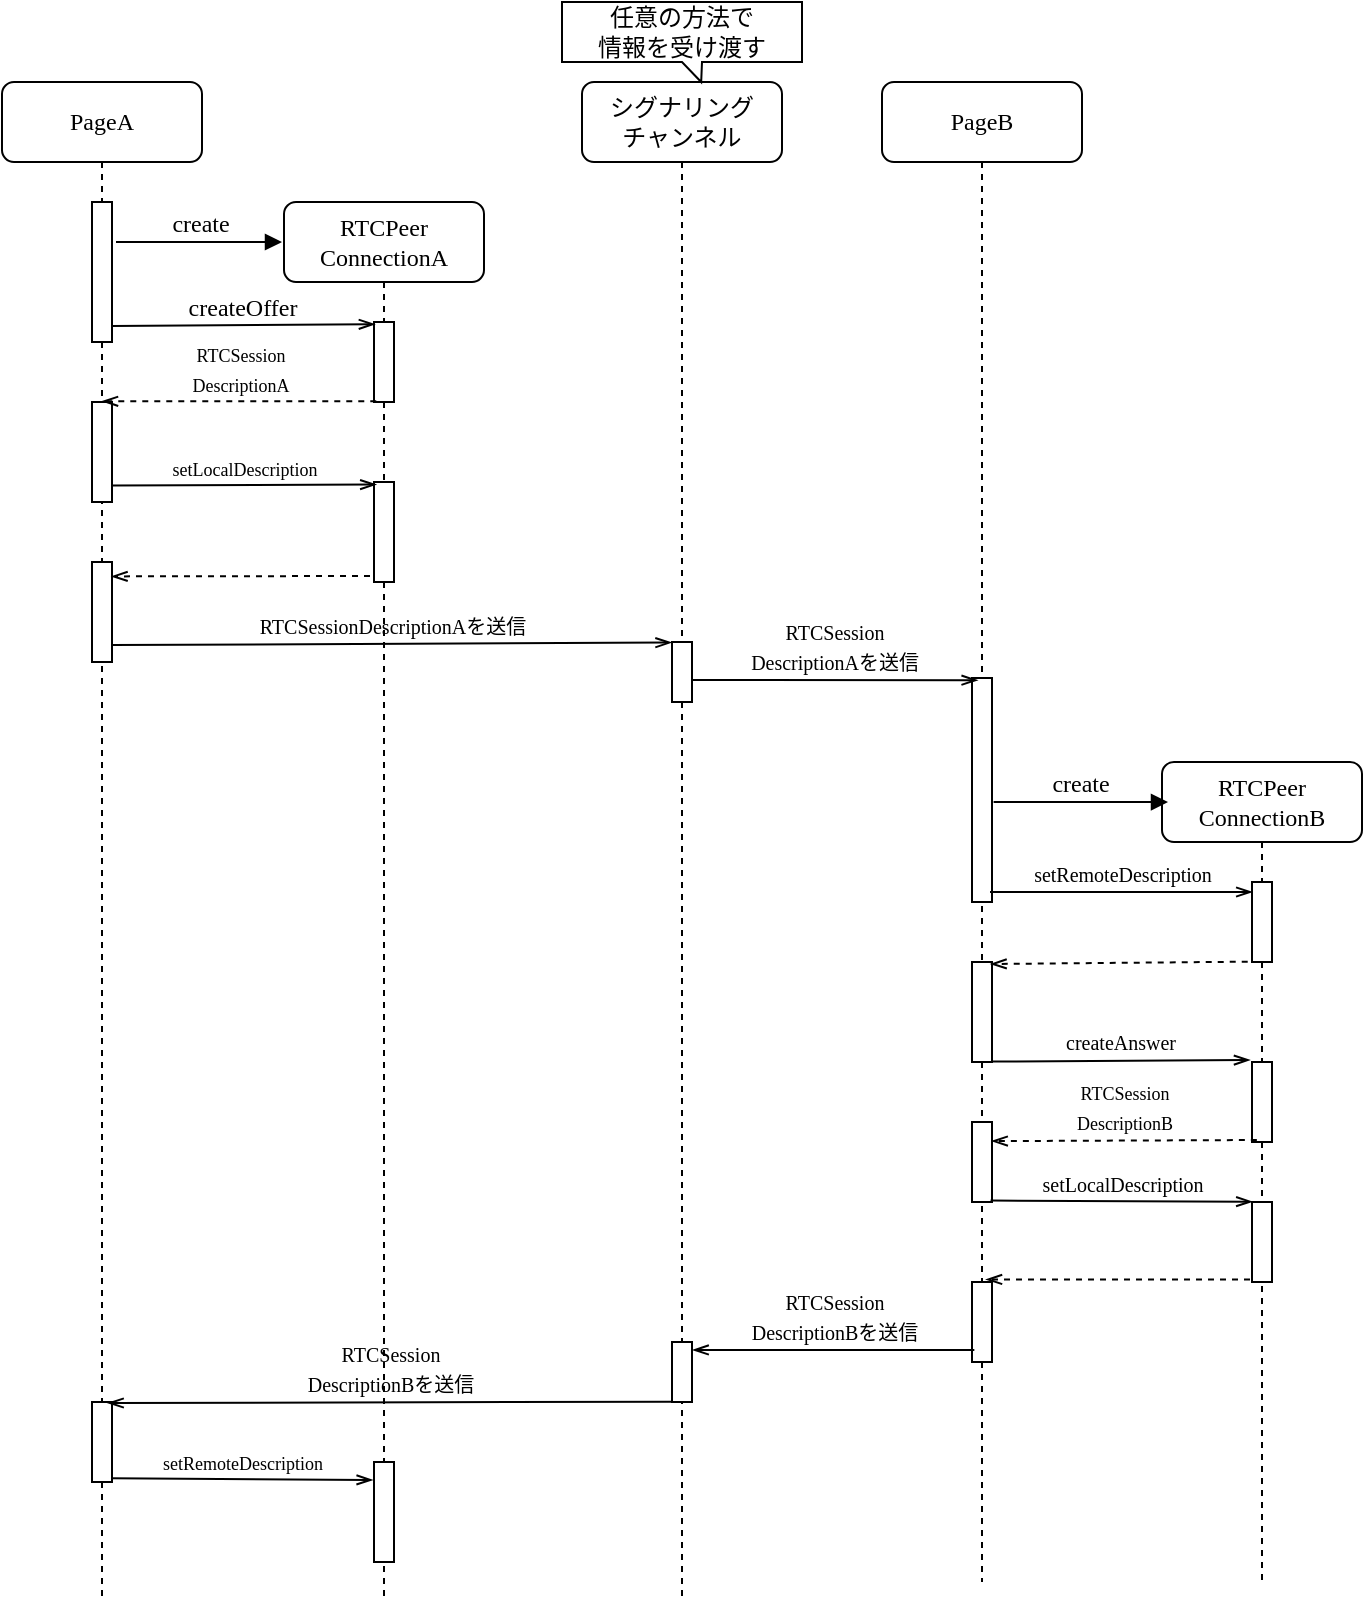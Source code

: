 <mxfile version="13.7.5" type="github">
  <diagram name="Page-1" id="13e1069c-82ec-6db2-03f1-153e76fe0fe0">
    <mxGraphModel dx="578" dy="471" grid="1" gridSize="10" guides="1" tooltips="1" connect="1" arrows="1" fold="1" page="1" pageScale="1" pageWidth="1100" pageHeight="850" background="#ffffff" math="0" shadow="0">
      <root>
        <mxCell id="0" />
        <mxCell id="1" parent="0" />
        <mxCell id="7baba1c4bc27f4b0-8" value="PageA" style="shape=umlLifeline;perimeter=lifelinePerimeter;whiteSpace=wrap;html=1;container=1;collapsible=0;recursiveResize=0;outlineConnect=0;rounded=1;shadow=0;comic=0;labelBackgroundColor=none;strokeWidth=1;fontFamily=Verdana;fontSize=12;align=center;" parent="1" vertex="1">
          <mxGeometry x="40" y="40" width="100" height="760" as="geometry" />
        </mxCell>
        <mxCell id="7baba1c4bc27f4b0-9" value="" style="html=1;points=[];perimeter=orthogonalPerimeter;rounded=0;shadow=0;comic=0;labelBackgroundColor=none;strokeWidth=1;fontFamily=Verdana;fontSize=12;align=center;" parent="7baba1c4bc27f4b0-8" vertex="1">
          <mxGeometry x="45" y="60" width="10" height="70" as="geometry" />
        </mxCell>
        <mxCell id="E3vq8irW3COCQCyC-4rQ-5" value="" style="html=1;points=[];perimeter=orthogonalPerimeter;rounded=0;shadow=0;comic=0;labelBackgroundColor=none;strokeWidth=1;fontFamily=Verdana;fontSize=12;align=center;" vertex="1" parent="7baba1c4bc27f4b0-8">
          <mxGeometry x="45" y="160" width="10" height="50" as="geometry" />
        </mxCell>
        <mxCell id="E3vq8irW3COCQCyC-4rQ-15" value="" style="html=1;points=[];perimeter=orthogonalPerimeter;rounded=0;shadow=0;comic=0;labelBackgroundColor=none;strokeWidth=1;fontFamily=Verdana;fontSize=12;align=center;" vertex="1" parent="7baba1c4bc27f4b0-8">
          <mxGeometry x="45" y="240" width="10" height="50" as="geometry" />
        </mxCell>
        <mxCell id="7baba1c4bc27f4b0-26" value="create" style="html=1;verticalAlign=bottom;endArrow=block;labelBackgroundColor=none;fontFamily=Verdana;fontSize=12;" parent="1" edge="1">
          <mxGeometry relative="1" as="geometry">
            <mxPoint x="97" y="120" as="sourcePoint" />
            <mxPoint x="180" y="120" as="targetPoint" />
          </mxGeometry>
        </mxCell>
        <mxCell id="E3vq8irW3COCQCyC-4rQ-2" value="RTCPeer&lt;br&gt;ConnectionA" style="shape=umlLifeline;perimeter=lifelinePerimeter;whiteSpace=wrap;html=1;container=1;collapsible=0;recursiveResize=0;outlineConnect=0;rounded=1;shadow=0;comic=0;labelBackgroundColor=none;strokeWidth=1;fontFamily=Verdana;fontSize=12;align=center;" vertex="1" parent="1">
          <mxGeometry x="181" y="100" width="100" height="700" as="geometry" />
        </mxCell>
        <mxCell id="E3vq8irW3COCQCyC-4rQ-3" value="" style="html=1;points=[];perimeter=orthogonalPerimeter;rounded=0;shadow=0;comic=0;labelBackgroundColor=none;strokeWidth=1;fontFamily=Verdana;fontSize=12;align=center;" vertex="1" parent="E3vq8irW3COCQCyC-4rQ-2">
          <mxGeometry x="45" y="60" width="10" height="40" as="geometry" />
        </mxCell>
        <mxCell id="E3vq8irW3COCQCyC-4rQ-7" value="" style="html=1;points=[];perimeter=orthogonalPerimeter;rounded=0;shadow=0;comic=0;labelBackgroundColor=none;strokeWidth=1;fontFamily=Verdana;fontSize=12;align=center;" vertex="1" parent="E3vq8irW3COCQCyC-4rQ-2">
          <mxGeometry x="45" y="140" width="10" height="50" as="geometry" />
        </mxCell>
        <mxCell id="E3vq8irW3COCQCyC-4rQ-39" value="" style="html=1;points=[];perimeter=orthogonalPerimeter;rounded=0;shadow=0;comic=0;labelBackgroundColor=none;strokeWidth=1;fontFamily=Verdana;fontSize=12;align=center;" vertex="1" parent="E3vq8irW3COCQCyC-4rQ-2">
          <mxGeometry x="45" y="630" width="10" height="50" as="geometry" />
        </mxCell>
        <mxCell id="E3vq8irW3COCQCyC-4rQ-4" value="createOffer" style="html=1;verticalAlign=bottom;endArrow=openThin;labelBackgroundColor=none;fontFamily=Verdana;fontSize=12;entryX=0.045;entryY=0.027;entryDx=0;entryDy=0;entryPerimeter=0;endFill=0;" edge="1" parent="1" target="E3vq8irW3COCQCyC-4rQ-3">
          <mxGeometry relative="1" as="geometry">
            <mxPoint x="95" y="162" as="sourcePoint" />
            <mxPoint x="190" y="130" as="targetPoint" />
          </mxGeometry>
        </mxCell>
        <mxCell id="E3vq8irW3COCQCyC-4rQ-6" value="&lt;font style=&quot;font-size: 9px&quot;&gt;RTCSession&lt;br&gt;DescriptionA&lt;br&gt;&lt;/font&gt;" style="html=1;verticalAlign=bottom;endArrow=openThin;labelBackgroundColor=none;fontFamily=Verdana;fontSize=12;endFill=0;exitX=0.114;exitY=0.991;exitDx=0;exitDy=0;exitPerimeter=0;dashed=1;" edge="1" parent="1" source="E3vq8irW3COCQCyC-4rQ-3" target="7baba1c4bc27f4b0-8">
          <mxGeometry relative="1" as="geometry">
            <mxPoint x="105" y="172" as="sourcePoint" />
            <mxPoint x="235.45" y="171.08" as="targetPoint" />
          </mxGeometry>
        </mxCell>
        <mxCell id="E3vq8irW3COCQCyC-4rQ-8" value="&lt;font style=&quot;font-size: 9px&quot;&gt;setLocalDescription&lt;/font&gt;" style="html=1;verticalAlign=bottom;endArrow=openThin;labelBackgroundColor=none;fontFamily=Verdana;fontSize=12;entryX=0.114;entryY=0.026;entryDx=0;entryDy=0;entryPerimeter=0;endFill=0;exitX=1.01;exitY=0.834;exitDx=0;exitDy=0;exitPerimeter=0;" edge="1" parent="1" source="E3vq8irW3COCQCyC-4rQ-5" target="E3vq8irW3COCQCyC-4rQ-7">
          <mxGeometry relative="1" as="geometry">
            <mxPoint x="94.55" y="240.92" as="sourcePoint" />
            <mxPoint x="225.0" y="240.0" as="targetPoint" />
          </mxGeometry>
        </mxCell>
        <mxCell id="E3vq8irW3COCQCyC-4rQ-9" value="シグナリング&lt;br&gt;チャンネル" style="shape=umlLifeline;perimeter=lifelinePerimeter;whiteSpace=wrap;html=1;container=1;collapsible=0;recursiveResize=0;outlineConnect=0;rounded=1;shadow=0;comic=0;labelBackgroundColor=none;strokeWidth=1;fontFamily=Verdana;fontSize=12;align=center;" vertex="1" parent="1">
          <mxGeometry x="330" y="40" width="100" height="760" as="geometry" />
        </mxCell>
        <mxCell id="E3vq8irW3COCQCyC-4rQ-11" value="" style="html=1;points=[];perimeter=orthogonalPerimeter;rounded=0;shadow=0;comic=0;labelBackgroundColor=none;strokeWidth=1;fontFamily=Verdana;fontSize=12;align=center;" vertex="1" parent="E3vq8irW3COCQCyC-4rQ-9">
          <mxGeometry x="45" y="280" width="10" height="30" as="geometry" />
        </mxCell>
        <mxCell id="E3vq8irW3COCQCyC-4rQ-35" value="" style="html=1;points=[];perimeter=orthogonalPerimeter;rounded=0;shadow=0;comic=0;labelBackgroundColor=none;strokeWidth=1;fontFamily=Verdana;fontSize=12;align=center;" vertex="1" parent="E3vq8irW3COCQCyC-4rQ-9">
          <mxGeometry x="45" y="630" width="10" height="30" as="geometry" />
        </mxCell>
        <mxCell id="E3vq8irW3COCQCyC-4rQ-12" value="PageB" style="shape=umlLifeline;perimeter=lifelinePerimeter;whiteSpace=wrap;html=1;container=1;collapsible=0;recursiveResize=0;outlineConnect=0;rounded=1;shadow=0;comic=0;labelBackgroundColor=none;strokeWidth=1;fontFamily=Verdana;fontSize=12;align=center;" vertex="1" parent="1">
          <mxGeometry x="480" y="40" width="100" height="750" as="geometry" />
        </mxCell>
        <mxCell id="E3vq8irW3COCQCyC-4rQ-13" value="" style="html=1;points=[];perimeter=orthogonalPerimeter;rounded=0;shadow=0;comic=0;labelBackgroundColor=none;strokeWidth=1;fontFamily=Verdana;fontSize=12;align=center;" vertex="1" parent="E3vq8irW3COCQCyC-4rQ-12">
          <mxGeometry x="45" y="298" width="10" height="112" as="geometry" />
        </mxCell>
        <mxCell id="E3vq8irW3COCQCyC-4rQ-25" value="" style="html=1;points=[];perimeter=orthogonalPerimeter;rounded=0;shadow=0;comic=0;labelBackgroundColor=none;strokeWidth=1;fontFamily=Verdana;fontSize=12;align=center;" vertex="1" parent="E3vq8irW3COCQCyC-4rQ-12">
          <mxGeometry x="45" y="440" width="10" height="50" as="geometry" />
        </mxCell>
        <mxCell id="E3vq8irW3COCQCyC-4rQ-33" value="" style="html=1;points=[];perimeter=orthogonalPerimeter;rounded=0;shadow=0;comic=0;labelBackgroundColor=none;strokeWidth=1;fontFamily=Verdana;fontSize=12;align=center;" vertex="1" parent="E3vq8irW3COCQCyC-4rQ-12">
          <mxGeometry x="45" y="600" width="10" height="40" as="geometry" />
        </mxCell>
        <mxCell id="E3vq8irW3COCQCyC-4rQ-16" value="&lt;font style=&quot;font-size: 9px&quot;&gt;&lt;br&gt;&lt;/font&gt;" style="html=1;verticalAlign=bottom;endArrow=openThin;labelBackgroundColor=none;fontFamily=Verdana;fontSize=12;endFill=0;dashed=1;entryX=0.976;entryY=0.144;entryDx=0;entryDy=0;entryPerimeter=0;" edge="1" parent="1" target="E3vq8irW3COCQCyC-4rQ-15">
          <mxGeometry relative="1" as="geometry">
            <mxPoint x="224" y="287" as="sourcePoint" />
            <mxPoint x="90" y="280" as="targetPoint" />
          </mxGeometry>
        </mxCell>
        <mxCell id="E3vq8irW3COCQCyC-4rQ-17" value="&lt;font size=&quot;1&quot;&gt;RTCSessionDescriptionAを送信&lt;/font&gt;" style="html=1;verticalAlign=bottom;endArrow=openThin;labelBackgroundColor=none;fontFamily=Verdana;fontSize=12;entryX=-0.024;entryY=0.01;entryDx=0;entryDy=0;entryPerimeter=0;endFill=0;exitX=0.976;exitY=0.83;exitDx=0;exitDy=0;exitPerimeter=0;" edge="1" parent="1" source="E3vq8irW3COCQCyC-4rQ-15" target="E3vq8irW3COCQCyC-4rQ-11">
          <mxGeometry relative="1" as="geometry">
            <mxPoint x="120" y="320.92" as="sourcePoint" />
            <mxPoint x="251.45" y="320" as="targetPoint" />
          </mxGeometry>
        </mxCell>
        <mxCell id="E3vq8irW3COCQCyC-4rQ-18" value="&lt;span style=&quot;font-size: x-small&quot;&gt;RTCSession&lt;br&gt;DescriptionAを送信&lt;/span&gt;" style="html=1;verticalAlign=bottom;endArrow=openThin;labelBackgroundColor=none;fontFamily=Verdana;fontSize=12;entryX=0.283;entryY=0.01;entryDx=0;entryDy=0;entryPerimeter=0;endFill=0;exitX=0.95;exitY=0.633;exitDx=0;exitDy=0;exitPerimeter=0;" edge="1" parent="1" source="E3vq8irW3COCQCyC-4rQ-11" target="E3vq8irW3COCQCyC-4rQ-13">
          <mxGeometry relative="1" as="geometry">
            <mxPoint x="390" y="341" as="sourcePoint" />
            <mxPoint x="522.04" y="340.0" as="targetPoint" />
          </mxGeometry>
        </mxCell>
        <mxCell id="E3vq8irW3COCQCyC-4rQ-19" value="RTCPeer&lt;br&gt;ConnectionB" style="shape=umlLifeline;perimeter=lifelinePerimeter;whiteSpace=wrap;html=1;container=1;collapsible=0;recursiveResize=0;outlineConnect=0;rounded=1;shadow=0;comic=0;labelBackgroundColor=none;strokeWidth=1;fontFamily=Verdana;fontSize=12;align=center;" vertex="1" parent="1">
          <mxGeometry x="620" y="380" width="100" height="410" as="geometry" />
        </mxCell>
        <mxCell id="E3vq8irW3COCQCyC-4rQ-20" value="" style="html=1;points=[];perimeter=orthogonalPerimeter;rounded=0;shadow=0;comic=0;labelBackgroundColor=none;strokeWidth=1;fontFamily=Verdana;fontSize=12;align=center;" vertex="1" parent="E3vq8irW3COCQCyC-4rQ-19">
          <mxGeometry x="45" y="60" width="10" height="40" as="geometry" />
        </mxCell>
        <mxCell id="E3vq8irW3COCQCyC-4rQ-21" value="" style="html=1;points=[];perimeter=orthogonalPerimeter;rounded=0;shadow=0;comic=0;labelBackgroundColor=none;strokeWidth=1;fontFamily=Verdana;fontSize=12;align=center;" vertex="1" parent="E3vq8irW3COCQCyC-4rQ-19">
          <mxGeometry x="45" y="150" width="10" height="40" as="geometry" />
        </mxCell>
        <mxCell id="E3vq8irW3COCQCyC-4rQ-22" value="create" style="html=1;verticalAlign=bottom;endArrow=block;labelBackgroundColor=none;fontFamily=Verdana;fontSize=12;exitX=1.08;exitY=0.554;exitDx=0;exitDy=0;exitPerimeter=0;" edge="1" parent="1" source="E3vq8irW3COCQCyC-4rQ-13">
          <mxGeometry relative="1" as="geometry">
            <mxPoint x="540" y="400" as="sourcePoint" />
            <mxPoint x="623" y="400" as="targetPoint" />
          </mxGeometry>
        </mxCell>
        <mxCell id="E3vq8irW3COCQCyC-4rQ-23" value="&lt;font style=&quot;font-size: 10px&quot;&gt;setRemoteDescription&lt;/font&gt;" style="html=1;verticalAlign=bottom;endArrow=openThin;labelBackgroundColor=none;fontFamily=Verdana;fontSize=12;entryX=0.014;entryY=0.125;entryDx=0;entryDy=0;entryPerimeter=0;endFill=0;" edge="1" parent="1" target="E3vq8irW3COCQCyC-4rQ-20">
          <mxGeometry relative="1" as="geometry">
            <mxPoint x="534" y="445" as="sourcePoint" />
            <mxPoint x="672.04" y="440" as="targetPoint" />
          </mxGeometry>
        </mxCell>
        <mxCell id="E3vq8irW3COCQCyC-4rQ-24" value="&lt;font style=&quot;font-size: 9px&quot;&gt;&lt;br&gt;&lt;/font&gt;" style="html=1;verticalAlign=bottom;endArrow=openThin;labelBackgroundColor=none;fontFamily=Verdana;fontSize=12;endFill=0;dashed=1;entryX=0.929;entryY=0.02;entryDx=0;entryDy=0;entryPerimeter=0;exitX=-0.214;exitY=0.996;exitDx=0;exitDy=0;exitPerimeter=0;" edge="1" parent="1" source="E3vq8irW3COCQCyC-4rQ-20" target="E3vq8irW3COCQCyC-4rQ-25">
          <mxGeometry relative="1" as="geometry">
            <mxPoint x="669" y="481" as="sourcePoint" />
            <mxPoint x="540" y="480.2" as="targetPoint" />
          </mxGeometry>
        </mxCell>
        <mxCell id="E3vq8irW3COCQCyC-4rQ-26" value="&lt;span style=&quot;font-size: 10px&quot;&gt;createAnswer&lt;/span&gt;" style="html=1;verticalAlign=bottom;endArrow=openThin;labelBackgroundColor=none;fontFamily=Verdana;fontSize=12;entryX=-0.1;entryY=-0.025;entryDx=0;entryDy=0;entryPerimeter=0;endFill=0;exitX=0.986;exitY=0.996;exitDx=0;exitDy=0;exitPerimeter=0;" edge="1" parent="1" source="E3vq8irW3COCQCyC-4rQ-25" target="E3vq8irW3COCQCyC-4rQ-21">
          <mxGeometry relative="1" as="geometry">
            <mxPoint x="570" y="520" as="sourcePoint" />
            <mxPoint x="701.14" y="520" as="targetPoint" />
          </mxGeometry>
        </mxCell>
        <mxCell id="E3vq8irW3COCQCyC-4rQ-27" value="" style="html=1;points=[];perimeter=orthogonalPerimeter;rounded=0;shadow=0;comic=0;labelBackgroundColor=none;strokeWidth=1;fontFamily=Verdana;fontSize=12;align=center;" vertex="1" parent="1">
          <mxGeometry x="525" y="560" width="10" height="40" as="geometry" />
        </mxCell>
        <mxCell id="E3vq8irW3COCQCyC-4rQ-30" value="&lt;font style=&quot;font-size: 9px&quot;&gt;RTCSession&lt;br&gt;DescriptionB&lt;br&gt;&lt;/font&gt;" style="html=1;verticalAlign=bottom;endArrow=openThin;labelBackgroundColor=none;fontFamily=Verdana;fontSize=12;endFill=0;exitX=0.243;exitY=0.975;exitDx=0;exitDy=0;exitPerimeter=0;dashed=1;entryX=0.986;entryY=0.239;entryDx=0;entryDy=0;entryPerimeter=0;" edge="1" parent="1" source="E3vq8irW3COCQCyC-4rQ-21" target="E3vq8irW3COCQCyC-4rQ-27">
          <mxGeometry relative="1" as="geometry">
            <mxPoint x="662.21" y="570" as="sourcePoint" />
            <mxPoint x="524.999" y="570" as="targetPoint" />
          </mxGeometry>
        </mxCell>
        <mxCell id="E3vq8irW3COCQCyC-4rQ-31" value="" style="html=1;points=[];perimeter=orthogonalPerimeter;rounded=0;shadow=0;comic=0;labelBackgroundColor=none;strokeWidth=1;fontFamily=Verdana;fontSize=12;align=center;" vertex="1" parent="1">
          <mxGeometry x="665" y="600" width="10" height="40" as="geometry" />
        </mxCell>
        <mxCell id="E3vq8irW3COCQCyC-4rQ-32" value="&lt;span style=&quot;font-size: 10px&quot;&gt;setLocalDescription&lt;/span&gt;" style="html=1;verticalAlign=bottom;endArrow=openThin;labelBackgroundColor=none;fontFamily=Verdana;fontSize=12;entryX=0.014;entryY=-0.004;entryDx=0;entryDy=0;entryPerimeter=0;endFill=0;exitX=0.929;exitY=0.982;exitDx=0;exitDy=0;exitPerimeter=0;" edge="1" parent="1" source="E3vq8irW3COCQCyC-4rQ-27" target="E3vq8irW3COCQCyC-4rQ-31">
          <mxGeometry relative="1" as="geometry">
            <mxPoint x="535.86" y="600.0" as="sourcePoint" />
            <mxPoint x="665" y="599.2" as="targetPoint" />
          </mxGeometry>
        </mxCell>
        <mxCell id="E3vq8irW3COCQCyC-4rQ-34" value="&lt;font style=&quot;font-size: 9px&quot;&gt;&lt;br&gt;&lt;/font&gt;" style="html=1;verticalAlign=bottom;endArrow=openThin;labelBackgroundColor=none;fontFamily=Verdana;fontSize=12;endFill=0;dashed=1;entryX=0.7;entryY=-0.032;entryDx=0;entryDy=0;entryPerimeter=0;exitX=-0.1;exitY=0.968;exitDx=0;exitDy=0;exitPerimeter=0;" edge="1" parent="1" source="E3vq8irW3COCQCyC-4rQ-31" target="E3vq8irW3COCQCyC-4rQ-33">
          <mxGeometry relative="1" as="geometry">
            <mxPoint x="663.57" y="640" as="sourcePoint" />
            <mxPoint x="535" y="641.16" as="targetPoint" />
          </mxGeometry>
        </mxCell>
        <mxCell id="E3vq8irW3COCQCyC-4rQ-36" value="&lt;span style=&quot;font-size: x-small&quot;&gt;RTCSession&lt;br&gt;DescriptionBを送信&lt;/span&gt;" style="html=1;verticalAlign=bottom;endArrow=openThin;labelBackgroundColor=none;fontFamily=Verdana;fontSize=12;entryX=1.033;entryY=0.133;entryDx=0;entryDy=0;entryPerimeter=0;endFill=0;exitX=0.117;exitY=0.85;exitDx=0;exitDy=0;exitPerimeter=0;" edge="1" parent="1" source="E3vq8irW3COCQCyC-4rQ-33" target="E3vq8irW3COCQCyC-4rQ-35">
          <mxGeometry relative="1" as="geometry">
            <mxPoint x="370" y="599.17" as="sourcePoint" />
            <mxPoint x="513.33" y="599.3" as="targetPoint" />
          </mxGeometry>
        </mxCell>
        <mxCell id="E3vq8irW3COCQCyC-4rQ-37" value="" style="html=1;points=[];perimeter=orthogonalPerimeter;rounded=0;shadow=0;comic=0;labelBackgroundColor=none;strokeWidth=1;fontFamily=Verdana;fontSize=12;align=center;" vertex="1" parent="1">
          <mxGeometry x="85" y="700" width="10" height="40" as="geometry" />
        </mxCell>
        <mxCell id="E3vq8irW3COCQCyC-4rQ-38" value="&lt;span style=&quot;font-size: x-small&quot;&gt;RTCSession&lt;br&gt;DescriptionBを送信&lt;/span&gt;" style="html=1;verticalAlign=bottom;endArrow=openThin;labelBackgroundColor=none;fontFamily=Verdana;fontSize=12;entryX=0.783;entryY=0.013;entryDx=0;entryDy=0;entryPerimeter=0;endFill=0;exitX=0.033;exitY=0.994;exitDx=0;exitDy=0;exitPerimeter=0;" edge="1" parent="1" source="E3vq8irW3COCQCyC-4rQ-35" target="E3vq8irW3COCQCyC-4rQ-37">
          <mxGeometry relative="1" as="geometry">
            <mxPoint x="310.84" y="684" as="sourcePoint" />
            <mxPoint x="170.0" y="683.99" as="targetPoint" />
          </mxGeometry>
        </mxCell>
        <mxCell id="E3vq8irW3COCQCyC-4rQ-40" value="&lt;font style=&quot;font-size: 9px&quot;&gt;setRemoteDescription&lt;/font&gt;" style="html=1;verticalAlign=bottom;endArrow=openThin;labelBackgroundColor=none;fontFamily=Verdana;fontSize=12;entryX=-0.067;entryY=0.18;entryDx=0;entryDy=0;entryPerimeter=0;endFill=0;exitX=0.95;exitY=0.954;exitDx=0;exitDy=0;exitPerimeter=0;" edge="1" parent="1" source="E3vq8irW3COCQCyC-4rQ-37" target="E3vq8irW3COCQCyC-4rQ-39">
          <mxGeometry relative="1" as="geometry">
            <mxPoint x="120.0" y="719.98" as="sourcePoint" />
            <mxPoint x="252.04" y="719.58" as="targetPoint" />
          </mxGeometry>
        </mxCell>
        <mxCell id="E3vq8irW3COCQCyC-4rQ-41" value="任意の方法で&lt;br&gt;情報を受け渡す" style="shape=callout;whiteSpace=wrap;html=1;perimeter=calloutPerimeter;position2=0.58;size=10;position=0.5;base=10;" vertex="1" parent="1">
          <mxGeometry x="320" width="120" height="40" as="geometry" />
        </mxCell>
      </root>
    </mxGraphModel>
  </diagram>
</mxfile>
